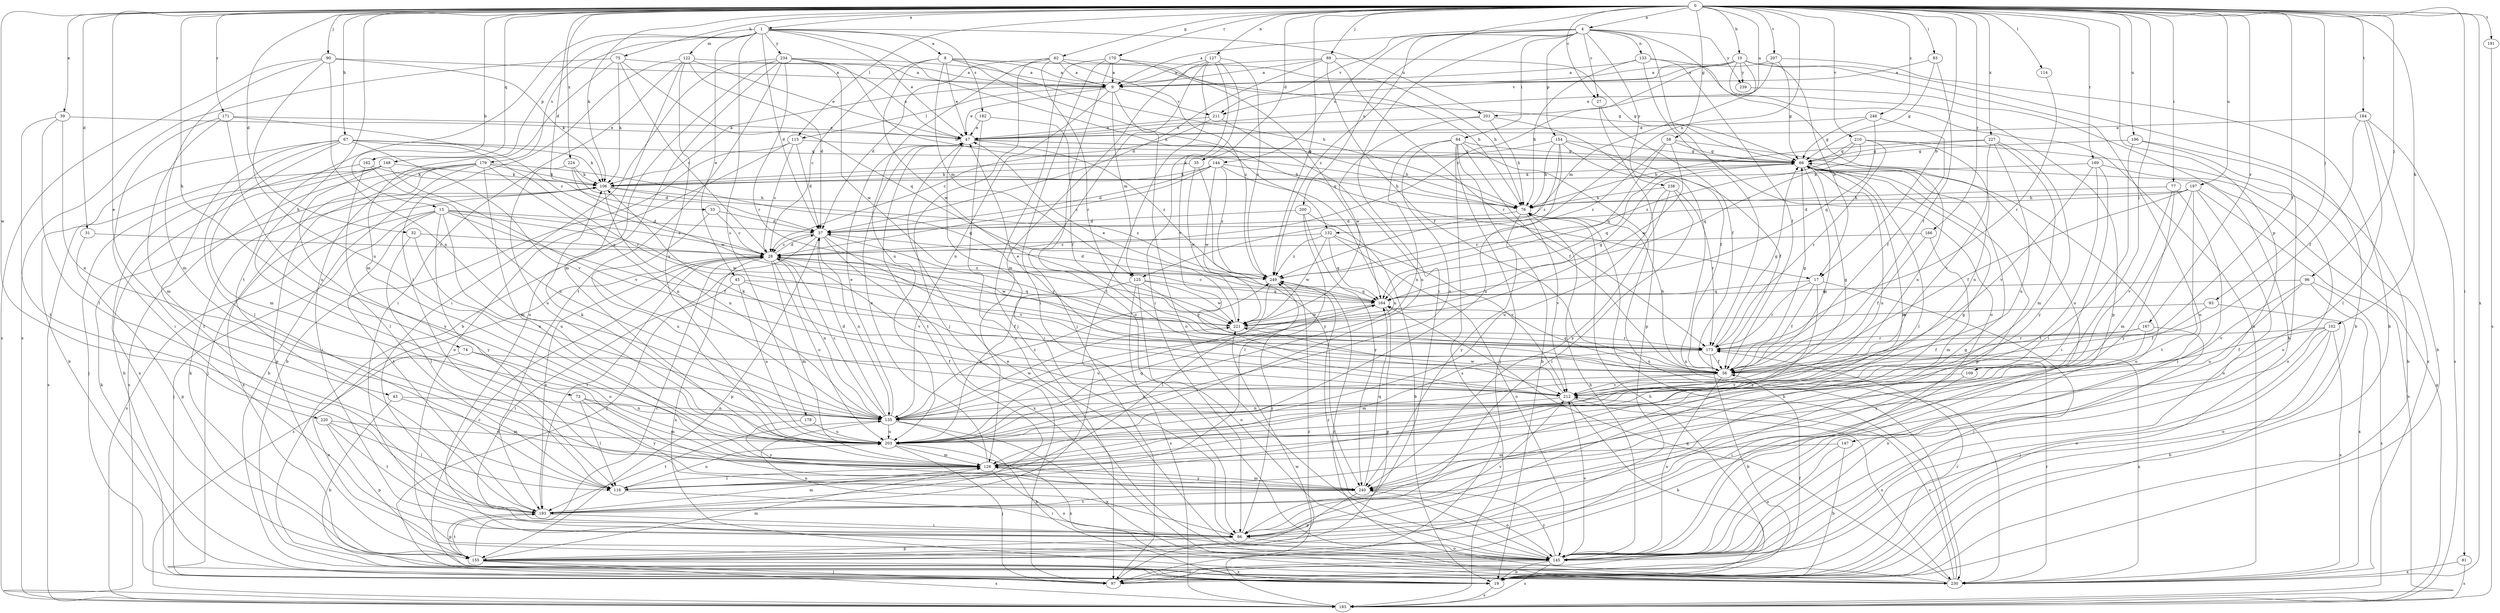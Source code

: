 strict digraph  {
0;
1;
4;
8;
9;
10;
13;
17;
19;
27;
28;
31;
32;
33;
35;
37;
39;
43;
45;
47;
56;
58;
62;
66;
67;
73;
74;
75;
76;
77;
81;
83;
84;
86;
89;
90;
93;
96;
97;
102;
106;
109;
114;
115;
116;
122;
125;
126;
127;
132;
133;
135;
144;
145;
147;
148;
154;
155;
162;
164;
166;
167;
169;
170;
171;
173;
178;
179;
182;
183;
184;
191;
193;
196;
197;
200;
201;
203;
207;
210;
211;
212;
220;
221;
224;
227;
230;
234;
238;
239;
240;
246;
249;
0 -> 1  [label=a];
0 -> 4  [label=a];
0 -> 10  [label=b];
0 -> 13  [label=b];
0 -> 17  [label=b];
0 -> 27  [label=c];
0 -> 31  [label=d];
0 -> 32  [label=d];
0 -> 33  [label=d];
0 -> 35  [label=d];
0 -> 39  [label=e];
0 -> 43  [label=e];
0 -> 56  [label=f];
0 -> 58  [label=g];
0 -> 62  [label=g];
0 -> 67  [label=h];
0 -> 73  [label=h];
0 -> 74  [label=h];
0 -> 75  [label=h];
0 -> 77  [label=i];
0 -> 81  [label=i];
0 -> 83  [label=i];
0 -> 89  [label=j];
0 -> 90  [label=j];
0 -> 93  [label=j];
0 -> 96  [label=j];
0 -> 102  [label=k];
0 -> 106  [label=k];
0 -> 109  [label=l];
0 -> 114  [label=l];
0 -> 115  [label=l];
0 -> 127  [label=n];
0 -> 132  [label=n];
0 -> 147  [label=p];
0 -> 162  [label=q];
0 -> 166  [label=r];
0 -> 167  [label=r];
0 -> 169  [label=r];
0 -> 170  [label=r];
0 -> 171  [label=r];
0 -> 184  [label=t];
0 -> 191  [label=t];
0 -> 196  [label=u];
0 -> 197  [label=u];
0 -> 200  [label=u];
0 -> 201  [label=u];
0 -> 207  [label=v];
0 -> 210  [label=v];
0 -> 220  [label=w];
0 -> 224  [label=x];
0 -> 227  [label=x];
0 -> 230  [label=x];
0 -> 246  [label=z];
0 -> 249  [label=z];
1 -> 8  [label=a];
1 -> 37  [label=d];
1 -> 45  [label=e];
1 -> 47  [label=e];
1 -> 122  [label=m];
1 -> 132  [label=n];
1 -> 148  [label=p];
1 -> 178  [label=s];
1 -> 179  [label=s];
1 -> 182  [label=s];
1 -> 193  [label=t];
1 -> 201  [label=u];
1 -> 234  [label=y];
4 -> 9  [label=a];
4 -> 27  [label=c];
4 -> 84  [label=i];
4 -> 86  [label=i];
4 -> 133  [label=n];
4 -> 144  [label=o];
4 -> 145  [label=o];
4 -> 154  [label=p];
4 -> 173  [label=r];
4 -> 211  [label=v];
4 -> 238  [label=y];
4 -> 239  [label=y];
4 -> 249  [label=z];
8 -> 9  [label=a];
8 -> 17  [label=b];
8 -> 28  [label=c];
8 -> 47  [label=e];
8 -> 66  [label=g];
8 -> 76  [label=h];
8 -> 125  [label=m];
8 -> 221  [label=w];
9 -> 47  [label=e];
9 -> 115  [label=l];
9 -> 125  [label=m];
9 -> 135  [label=n];
9 -> 145  [label=o];
9 -> 211  [label=v];
10 -> 9  [label=a];
10 -> 17  [label=b];
10 -> 19  [label=b];
10 -> 28  [label=c];
10 -> 125  [label=m];
10 -> 145  [label=o];
10 -> 155  [label=p];
10 -> 211  [label=v];
10 -> 239  [label=y];
13 -> 28  [label=c];
13 -> 37  [label=d];
13 -> 56  [label=f];
13 -> 97  [label=j];
13 -> 183  [label=s];
13 -> 193  [label=t];
13 -> 203  [label=u];
13 -> 221  [label=w];
13 -> 240  [label=y];
17 -> 56  [label=f];
17 -> 97  [label=j];
17 -> 164  [label=q];
17 -> 173  [label=r];
17 -> 240  [label=y];
19 -> 28  [label=c];
19 -> 173  [label=r];
19 -> 183  [label=s];
27 -> 56  [label=f];
27 -> 155  [label=p];
28 -> 37  [label=d];
28 -> 126  [label=m];
28 -> 135  [label=n];
28 -> 183  [label=s];
28 -> 193  [label=t];
28 -> 203  [label=u];
28 -> 212  [label=v];
28 -> 221  [label=w];
28 -> 230  [label=x];
28 -> 249  [label=z];
31 -> 28  [label=c];
31 -> 155  [label=p];
32 -> 28  [label=c];
32 -> 116  [label=l];
32 -> 135  [label=n];
33 -> 28  [label=c];
33 -> 37  [label=d];
33 -> 203  [label=u];
35 -> 106  [label=k];
35 -> 221  [label=w];
35 -> 240  [label=y];
37 -> 28  [label=c];
37 -> 97  [label=j];
37 -> 135  [label=n];
37 -> 155  [label=p];
37 -> 173  [label=r];
37 -> 212  [label=v];
37 -> 230  [label=x];
39 -> 47  [label=e];
39 -> 116  [label=l];
39 -> 135  [label=n];
39 -> 193  [label=t];
43 -> 19  [label=b];
43 -> 126  [label=m];
43 -> 135  [label=n];
45 -> 56  [label=f];
45 -> 86  [label=i];
45 -> 164  [label=q];
45 -> 203  [label=u];
47 -> 66  [label=g];
47 -> 76  [label=h];
47 -> 86  [label=i];
47 -> 193  [label=t];
47 -> 249  [label=z];
56 -> 47  [label=e];
56 -> 66  [label=g];
56 -> 76  [label=h];
56 -> 135  [label=n];
56 -> 145  [label=o];
56 -> 164  [label=q];
56 -> 212  [label=v];
58 -> 66  [label=g];
58 -> 135  [label=n];
58 -> 164  [label=q];
58 -> 221  [label=w];
58 -> 249  [label=z];
62 -> 9  [label=a];
62 -> 37  [label=d];
62 -> 76  [label=h];
62 -> 97  [label=j];
62 -> 173  [label=r];
62 -> 203  [label=u];
62 -> 249  [label=z];
66 -> 106  [label=k];
66 -> 116  [label=l];
66 -> 126  [label=m];
66 -> 135  [label=n];
66 -> 145  [label=o];
66 -> 155  [label=p];
66 -> 164  [label=q];
66 -> 203  [label=u];
67 -> 19  [label=b];
67 -> 66  [label=g];
67 -> 106  [label=k];
67 -> 116  [label=l];
67 -> 126  [label=m];
67 -> 173  [label=r];
67 -> 193  [label=t];
67 -> 212  [label=v];
73 -> 116  [label=l];
73 -> 126  [label=m];
73 -> 135  [label=n];
73 -> 240  [label=y];
74 -> 56  [label=f];
74 -> 145  [label=o];
74 -> 203  [label=u];
75 -> 9  [label=a];
75 -> 28  [label=c];
75 -> 106  [label=k];
75 -> 126  [label=m];
75 -> 164  [label=q];
75 -> 183  [label=s];
76 -> 37  [label=d];
76 -> 212  [label=v];
76 -> 240  [label=y];
77 -> 76  [label=h];
77 -> 86  [label=i];
77 -> 212  [label=v];
77 -> 240  [label=y];
81 -> 183  [label=s];
81 -> 230  [label=x];
83 -> 9  [label=a];
83 -> 56  [label=f];
83 -> 66  [label=g];
84 -> 19  [label=b];
84 -> 56  [label=f];
84 -> 66  [label=g];
84 -> 97  [label=j];
84 -> 135  [label=n];
84 -> 183  [label=s];
84 -> 203  [label=u];
84 -> 230  [label=x];
86 -> 66  [label=g];
86 -> 135  [label=n];
86 -> 145  [label=o];
86 -> 155  [label=p];
86 -> 212  [label=v];
86 -> 249  [label=z];
89 -> 9  [label=a];
89 -> 37  [label=d];
89 -> 56  [label=f];
89 -> 66  [label=g];
89 -> 106  [label=k];
89 -> 173  [label=r];
90 -> 9  [label=a];
90 -> 106  [label=k];
90 -> 126  [label=m];
90 -> 135  [label=n];
90 -> 183  [label=s];
90 -> 203  [label=u];
93 -> 56  [label=f];
93 -> 145  [label=o];
93 -> 221  [label=w];
96 -> 164  [label=q];
96 -> 183  [label=s];
96 -> 203  [label=u];
96 -> 212  [label=v];
96 -> 230  [label=x];
97 -> 56  [label=f];
97 -> 76  [label=h];
97 -> 106  [label=k];
97 -> 249  [label=z];
102 -> 19  [label=b];
102 -> 56  [label=f];
102 -> 97  [label=j];
102 -> 145  [label=o];
102 -> 173  [label=r];
102 -> 230  [label=x];
106 -> 76  [label=h];
106 -> 135  [label=n];
106 -> 230  [label=x];
106 -> 249  [label=z];
109 -> 86  [label=i];
109 -> 212  [label=v];
114 -> 173  [label=r];
115 -> 19  [label=b];
115 -> 28  [label=c];
115 -> 37  [label=d];
115 -> 66  [label=g];
115 -> 145  [label=o];
116 -> 86  [label=i];
116 -> 203  [label=u];
122 -> 9  [label=a];
122 -> 37  [label=d];
122 -> 47  [label=e];
122 -> 86  [label=i];
122 -> 116  [label=l];
122 -> 126  [label=m];
122 -> 203  [label=u];
125 -> 145  [label=o];
125 -> 164  [label=q];
125 -> 173  [label=r];
125 -> 183  [label=s];
125 -> 203  [label=u];
125 -> 221  [label=w];
126 -> 47  [label=e];
126 -> 66  [label=g];
126 -> 116  [label=l];
126 -> 145  [label=o];
126 -> 240  [label=y];
127 -> 9  [label=a];
127 -> 86  [label=i];
127 -> 97  [label=j];
127 -> 126  [label=m];
127 -> 193  [label=t];
127 -> 212  [label=v];
127 -> 249  [label=z];
132 -> 28  [label=c];
132 -> 145  [label=o];
132 -> 164  [label=q];
132 -> 212  [label=v];
132 -> 221  [label=w];
132 -> 249  [label=z];
133 -> 9  [label=a];
133 -> 56  [label=f];
133 -> 76  [label=h];
133 -> 145  [label=o];
133 -> 230  [label=x];
135 -> 19  [label=b];
135 -> 28  [label=c];
135 -> 37  [label=d];
135 -> 47  [label=e];
135 -> 193  [label=t];
135 -> 203  [label=u];
135 -> 221  [label=w];
135 -> 230  [label=x];
135 -> 249  [label=z];
144 -> 28  [label=c];
144 -> 37  [label=d];
144 -> 76  [label=h];
144 -> 106  [label=k];
144 -> 203  [label=u];
144 -> 221  [label=w];
144 -> 249  [label=z];
145 -> 19  [label=b];
145 -> 76  [label=h];
145 -> 97  [label=j];
145 -> 183  [label=s];
145 -> 212  [label=v];
145 -> 240  [label=y];
145 -> 249  [label=z];
147 -> 19  [label=b];
147 -> 126  [label=m];
147 -> 145  [label=o];
148 -> 19  [label=b];
148 -> 97  [label=j];
148 -> 106  [label=k];
148 -> 116  [label=l];
148 -> 183  [label=s];
148 -> 212  [label=v];
154 -> 56  [label=f];
154 -> 66  [label=g];
154 -> 76  [label=h];
154 -> 106  [label=k];
154 -> 203  [label=u];
154 -> 230  [label=x];
154 -> 249  [label=z];
155 -> 28  [label=c];
155 -> 97  [label=j];
155 -> 106  [label=k];
155 -> 126  [label=m];
155 -> 183  [label=s];
155 -> 193  [label=t];
155 -> 230  [label=x];
162 -> 106  [label=k];
162 -> 135  [label=n];
162 -> 230  [label=x];
162 -> 240  [label=y];
164 -> 28  [label=c];
164 -> 155  [label=p];
164 -> 203  [label=u];
164 -> 221  [label=w];
166 -> 28  [label=c];
166 -> 56  [label=f];
166 -> 126  [label=m];
167 -> 56  [label=f];
167 -> 145  [label=o];
167 -> 173  [label=r];
167 -> 240  [label=y];
169 -> 86  [label=i];
169 -> 106  [label=k];
169 -> 145  [label=o];
169 -> 193  [label=t];
169 -> 212  [label=v];
170 -> 9  [label=a];
170 -> 76  [label=h];
170 -> 86  [label=i];
170 -> 97  [label=j];
170 -> 145  [label=o];
170 -> 164  [label=q];
171 -> 28  [label=c];
171 -> 47  [label=e];
171 -> 86  [label=i];
171 -> 126  [label=m];
171 -> 203  [label=u];
173 -> 19  [label=b];
173 -> 56  [label=f];
173 -> 66  [label=g];
173 -> 126  [label=m];
173 -> 230  [label=x];
178 -> 203  [label=u];
178 -> 240  [label=y];
179 -> 19  [label=b];
179 -> 86  [label=i];
179 -> 97  [label=j];
179 -> 106  [label=k];
179 -> 126  [label=m];
179 -> 135  [label=n];
179 -> 155  [label=p];
179 -> 164  [label=q];
179 -> 183  [label=s];
182 -> 47  [label=e];
182 -> 56  [label=f];
182 -> 145  [label=o];
183 -> 66  [label=g];
183 -> 221  [label=w];
184 -> 19  [label=b];
184 -> 47  [label=e];
184 -> 56  [label=f];
184 -> 116  [label=l];
184 -> 183  [label=s];
191 -> 183  [label=s];
193 -> 28  [label=c];
193 -> 86  [label=i];
193 -> 126  [label=m];
193 -> 155  [label=p];
196 -> 19  [label=b];
196 -> 66  [label=g];
196 -> 86  [label=i];
196 -> 145  [label=o];
197 -> 37  [label=d];
197 -> 56  [label=f];
197 -> 76  [label=h];
197 -> 126  [label=m];
197 -> 145  [label=o];
197 -> 183  [label=s];
197 -> 193  [label=t];
200 -> 19  [label=b];
200 -> 37  [label=d];
200 -> 116  [label=l];
200 -> 240  [label=y];
201 -> 47  [label=e];
201 -> 56  [label=f];
201 -> 76  [label=h];
201 -> 221  [label=w];
203 -> 97  [label=j];
203 -> 106  [label=k];
203 -> 126  [label=m];
203 -> 164  [label=q];
203 -> 230  [label=x];
207 -> 9  [label=a];
207 -> 19  [label=b];
207 -> 47  [label=e];
207 -> 66  [label=g];
210 -> 66  [label=g];
210 -> 135  [label=n];
210 -> 164  [label=q];
210 -> 173  [label=r];
210 -> 230  [label=x];
210 -> 249  [label=z];
211 -> 28  [label=c];
211 -> 47  [label=e];
211 -> 203  [label=u];
212 -> 19  [label=b];
212 -> 66  [label=g];
212 -> 106  [label=k];
212 -> 135  [label=n];
212 -> 221  [label=w];
212 -> 230  [label=x];
220 -> 116  [label=l];
220 -> 155  [label=p];
220 -> 193  [label=t];
220 -> 203  [label=u];
221 -> 47  [label=e];
221 -> 66  [label=g];
221 -> 173  [label=r];
224 -> 37  [label=d];
224 -> 106  [label=k];
224 -> 203  [label=u];
224 -> 221  [label=w];
227 -> 66  [label=g];
227 -> 76  [label=h];
227 -> 126  [label=m];
227 -> 203  [label=u];
227 -> 212  [label=v];
227 -> 240  [label=y];
230 -> 47  [label=e];
230 -> 76  [label=h];
230 -> 164  [label=q];
230 -> 173  [label=r];
230 -> 212  [label=v];
230 -> 249  [label=z];
234 -> 9  [label=a];
234 -> 19  [label=b];
234 -> 47  [label=e];
234 -> 76  [label=h];
234 -> 86  [label=i];
234 -> 145  [label=o];
234 -> 173  [label=r];
234 -> 193  [label=t];
234 -> 221  [label=w];
238 -> 76  [label=h];
238 -> 86  [label=i];
238 -> 173  [label=r];
238 -> 203  [label=u];
238 -> 240  [label=y];
239 -> 19  [label=b];
240 -> 126  [label=m];
240 -> 145  [label=o];
240 -> 155  [label=p];
240 -> 164  [label=q];
240 -> 193  [label=t];
246 -> 47  [label=e];
246 -> 56  [label=f];
246 -> 66  [label=g];
246 -> 164  [label=q];
249 -> 37  [label=d];
249 -> 116  [label=l];
249 -> 164  [label=q];
}
